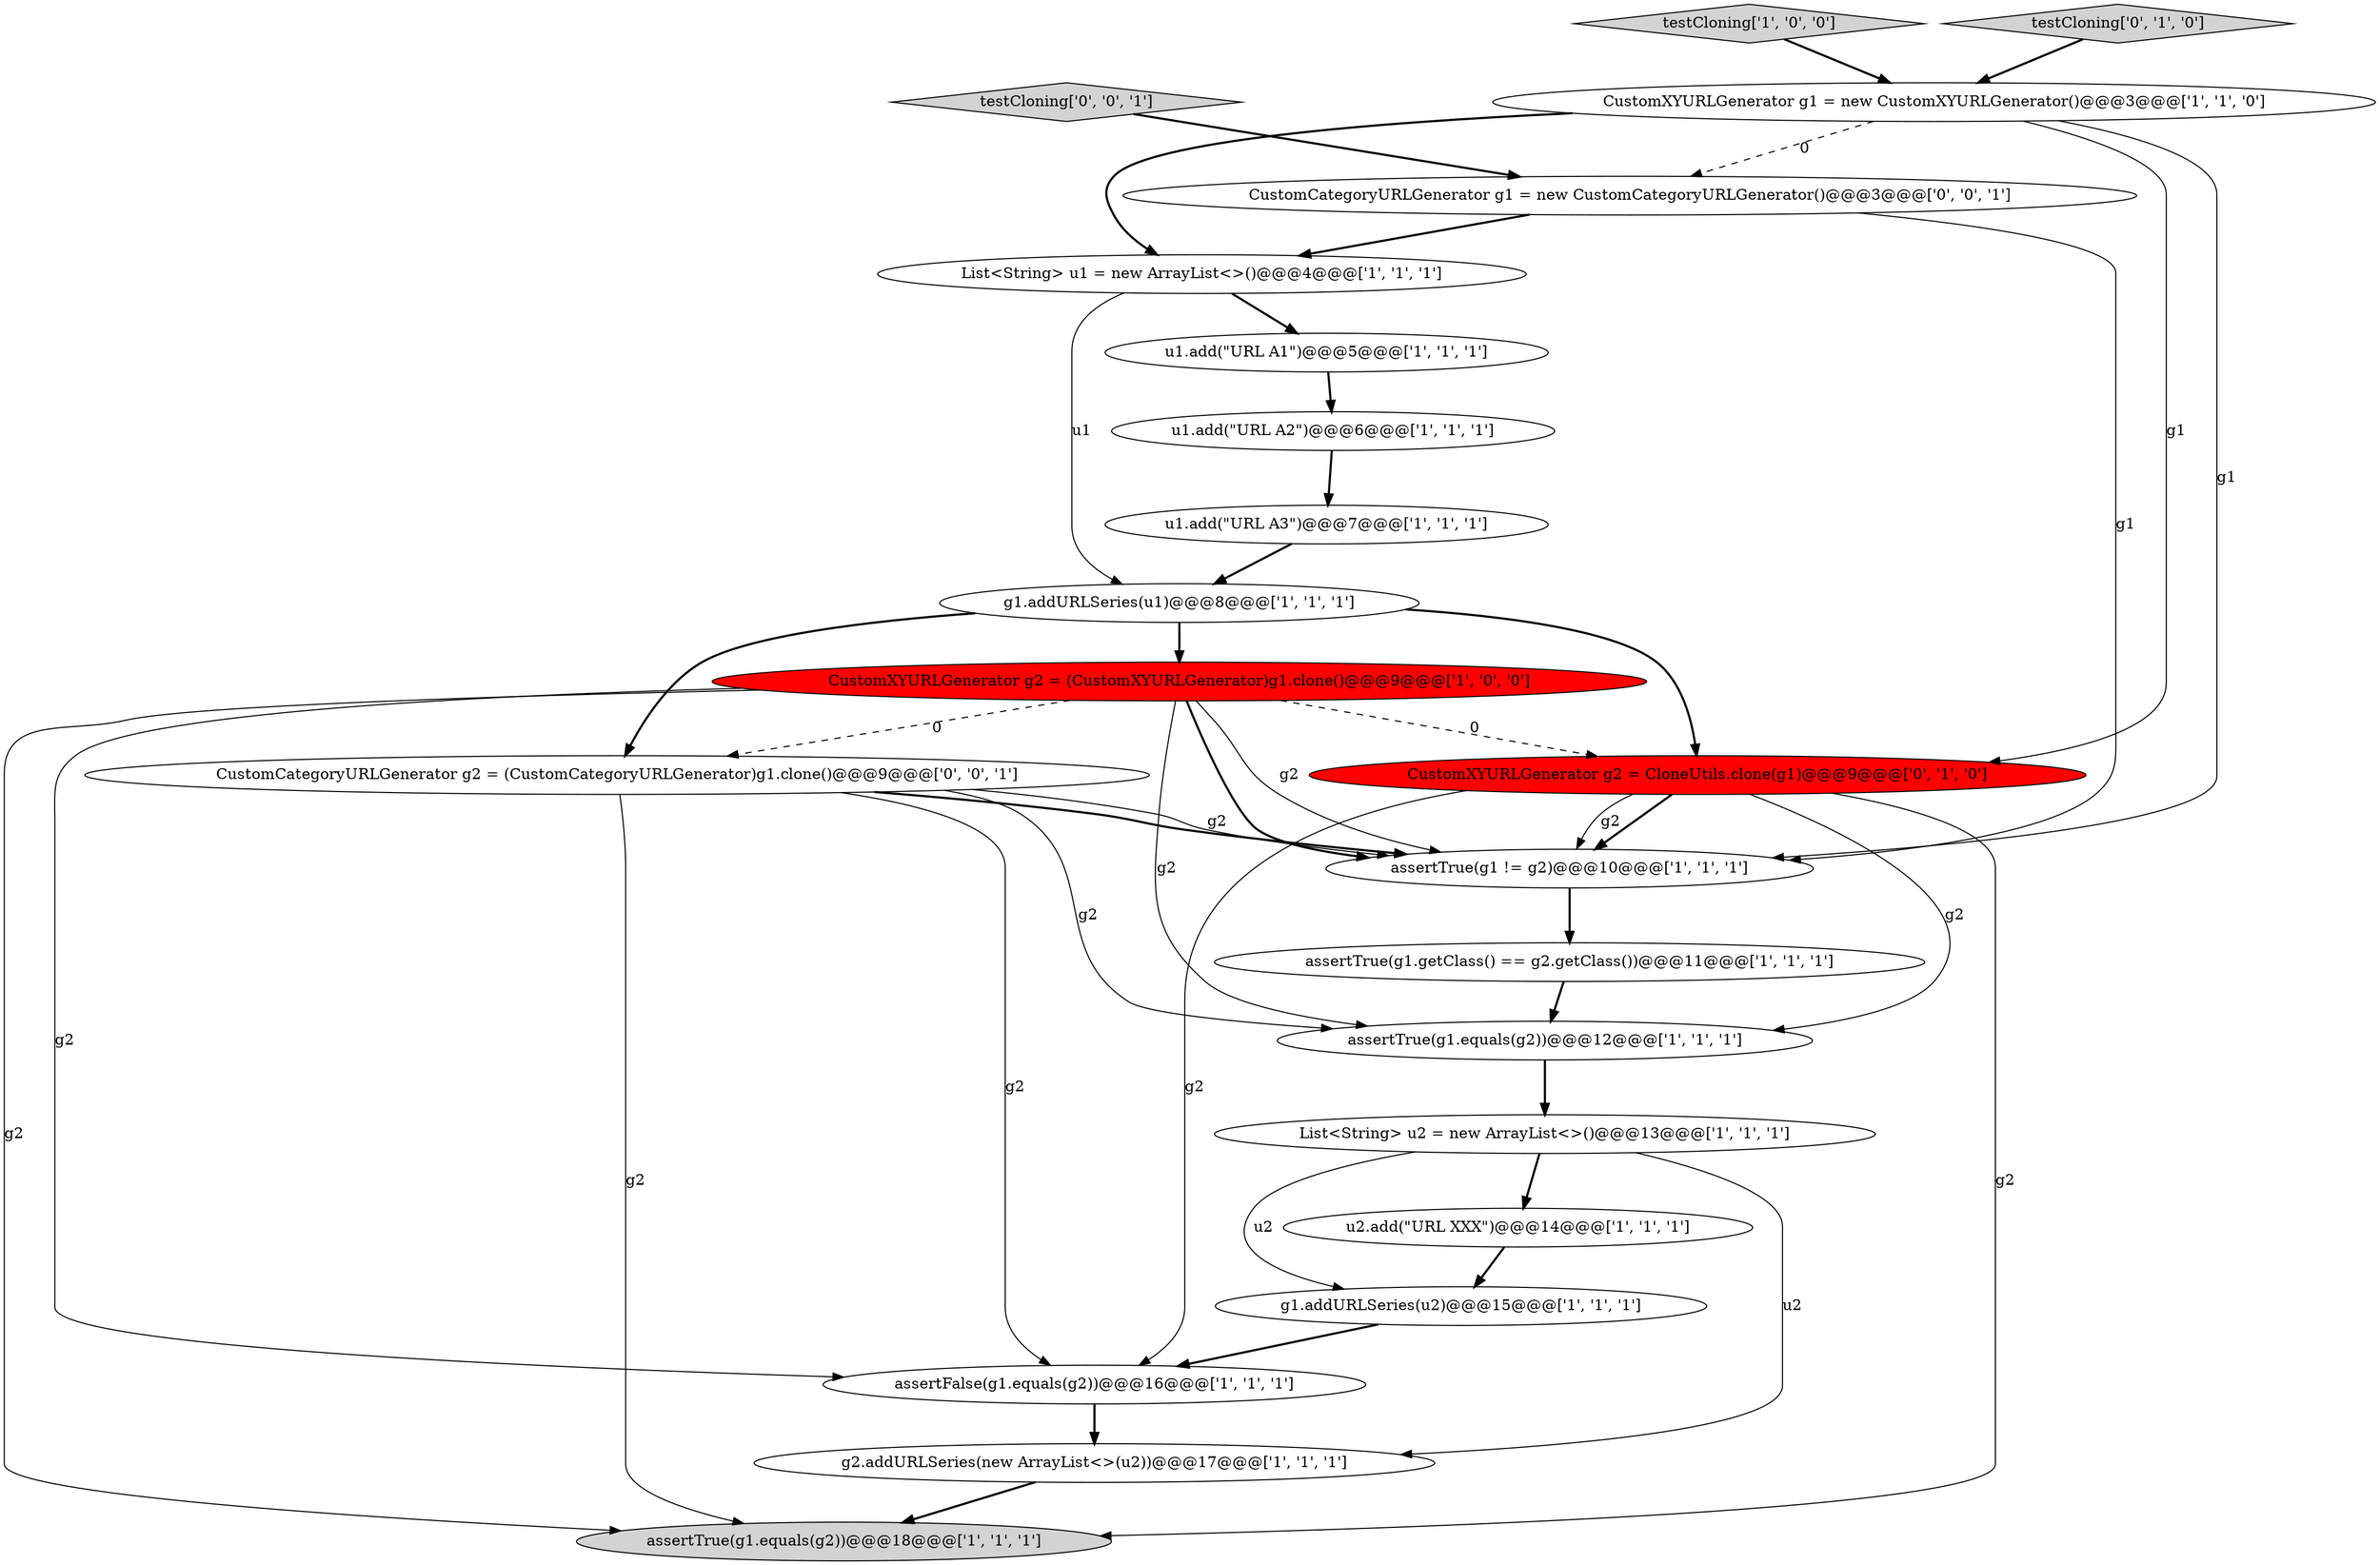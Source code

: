 digraph {
13 [style = filled, label = "assertTrue(g1.equals(g2))@@@12@@@['1', '1', '1']", fillcolor = white, shape = ellipse image = "AAA0AAABBB1BBB"];
9 [style = filled, label = "CustomXYURLGenerator g2 = (CustomXYURLGenerator)g1.clone()@@@9@@@['1', '0', '0']", fillcolor = red, shape = ellipse image = "AAA1AAABBB1BBB"];
2 [style = filled, label = "CustomXYURLGenerator g1 = new CustomXYURLGenerator()@@@3@@@['1', '1', '0']", fillcolor = white, shape = ellipse image = "AAA0AAABBB1BBB"];
6 [style = filled, label = "g1.addURLSeries(u2)@@@15@@@['1', '1', '1']", fillcolor = white, shape = ellipse image = "AAA0AAABBB1BBB"];
5 [style = filled, label = "u1.add(\"URL A1\")@@@5@@@['1', '1', '1']", fillcolor = white, shape = ellipse image = "AAA0AAABBB1BBB"];
16 [style = filled, label = "u1.add(\"URL A3\")@@@7@@@['1', '1', '1']", fillcolor = white, shape = ellipse image = "AAA0AAABBB1BBB"];
10 [style = filled, label = "assertTrue(g1 != g2)@@@10@@@['1', '1', '1']", fillcolor = white, shape = ellipse image = "AAA0AAABBB1BBB"];
19 [style = filled, label = "testCloning['0', '0', '1']", fillcolor = lightgray, shape = diamond image = "AAA0AAABBB3BBB"];
17 [style = filled, label = "CustomXYURLGenerator g2 = CloneUtils.clone(g1)@@@9@@@['0', '1', '0']", fillcolor = red, shape = ellipse image = "AAA1AAABBB2BBB"];
4 [style = filled, label = "testCloning['1', '0', '0']", fillcolor = lightgray, shape = diamond image = "AAA0AAABBB1BBB"];
20 [style = filled, label = "CustomCategoryURLGenerator g1 = new CustomCategoryURLGenerator()@@@3@@@['0', '0', '1']", fillcolor = white, shape = ellipse image = "AAA0AAABBB3BBB"];
0 [style = filled, label = "assertTrue(g1.getClass() == g2.getClass())@@@11@@@['1', '1', '1']", fillcolor = white, shape = ellipse image = "AAA0AAABBB1BBB"];
7 [style = filled, label = "assertTrue(g1.equals(g2))@@@18@@@['1', '1', '1']", fillcolor = lightgray, shape = ellipse image = "AAA0AAABBB1BBB"];
1 [style = filled, label = "u1.add(\"URL A2\")@@@6@@@['1', '1', '1']", fillcolor = white, shape = ellipse image = "AAA0AAABBB1BBB"];
15 [style = filled, label = "assertFalse(g1.equals(g2))@@@16@@@['1', '1', '1']", fillcolor = white, shape = ellipse image = "AAA0AAABBB1BBB"];
12 [style = filled, label = "g2.addURLSeries(new ArrayList<>(u2))@@@17@@@['1', '1', '1']", fillcolor = white, shape = ellipse image = "AAA0AAABBB1BBB"];
3 [style = filled, label = "u2.add(\"URL XXX\")@@@14@@@['1', '1', '1']", fillcolor = white, shape = ellipse image = "AAA0AAABBB1BBB"];
18 [style = filled, label = "testCloning['0', '1', '0']", fillcolor = lightgray, shape = diamond image = "AAA0AAABBB2BBB"];
21 [style = filled, label = "CustomCategoryURLGenerator g2 = (CustomCategoryURLGenerator)g1.clone()@@@9@@@['0', '0', '1']", fillcolor = white, shape = ellipse image = "AAA0AAABBB3BBB"];
8 [style = filled, label = "List<String> u2 = new ArrayList<>()@@@13@@@['1', '1', '1']", fillcolor = white, shape = ellipse image = "AAA0AAABBB1BBB"];
14 [style = filled, label = "List<String> u1 = new ArrayList<>()@@@4@@@['1', '1', '1']", fillcolor = white, shape = ellipse image = "AAA0AAABBB1BBB"];
11 [style = filled, label = "g1.addURLSeries(u1)@@@8@@@['1', '1', '1']", fillcolor = white, shape = ellipse image = "AAA0AAABBB1BBB"];
17->10 [style = bold, label=""];
9->7 [style = solid, label="g2"];
21->10 [style = bold, label=""];
21->15 [style = solid, label="g2"];
16->11 [style = bold, label=""];
2->20 [style = dashed, label="0"];
0->13 [style = bold, label=""];
21->7 [style = solid, label="g2"];
8->12 [style = solid, label="u2"];
19->20 [style = bold, label=""];
11->21 [style = bold, label=""];
8->3 [style = bold, label=""];
2->10 [style = solid, label="g1"];
3->6 [style = bold, label=""];
20->14 [style = bold, label=""];
4->2 [style = bold, label=""];
9->10 [style = bold, label=""];
9->10 [style = solid, label="g2"];
18->2 [style = bold, label=""];
11->9 [style = bold, label=""];
9->15 [style = solid, label="g2"];
12->7 [style = bold, label=""];
6->15 [style = bold, label=""];
14->11 [style = solid, label="u1"];
17->7 [style = solid, label="g2"];
9->13 [style = solid, label="g2"];
20->10 [style = solid, label="g1"];
21->10 [style = solid, label="g2"];
5->1 [style = bold, label=""];
17->10 [style = solid, label="g2"];
17->13 [style = solid, label="g2"];
9->21 [style = dashed, label="0"];
1->16 [style = bold, label=""];
21->13 [style = solid, label="g2"];
9->17 [style = dashed, label="0"];
10->0 [style = bold, label=""];
2->14 [style = bold, label=""];
11->17 [style = bold, label=""];
15->12 [style = bold, label=""];
13->8 [style = bold, label=""];
2->17 [style = solid, label="g1"];
8->6 [style = solid, label="u2"];
17->15 [style = solid, label="g2"];
14->5 [style = bold, label=""];
}
